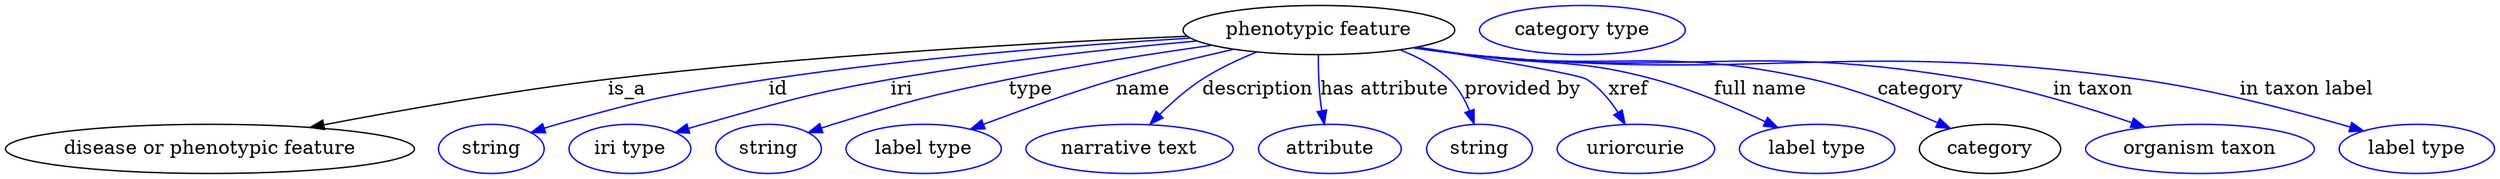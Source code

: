 digraph {
	graph [bb="0,0,1811.4,123"];
	node [label="\N"];
	"phenotypic feature"	[height=0.5,
		label="phenotypic feature",
		pos="954.84,105",
		width=2.7442];
	"disease or phenotypic feature"	[height=0.5,
		pos="148.84,18",
		width=4.1344];
	"phenotypic feature" -> "disease or phenotypic feature"	[label=is_a,
		lp="453.84,61.5",
		pos="e,222.09,33.724 859.17,100.43 755.56,95.877 585.54,86.423 439.84,69 369.35,60.571 289.96,46.63 231.94,35.606"];
	id	[color=blue,
		height=0.5,
		label=string,
		pos="353.84,18",
		width=1.0652];
	"phenotypic feature" -> id	[color=blue,
		label=id,
		lp="563.84,61.5",
		pos="e,382.83,29.954 861.57,99.025 780.67,93.941 660.59,84.548 556.84,69 487.18,58.562 469.62,55.131 401.84,36 398.73,35.124 395.54,34.151 \
392.34,33.129",
		style=solid];
	iri	[color=blue,
		height=0.5,
		label="iri type",
		pos="454.84,18",
		width=1.2277];
	"phenotypic feature" -> iri	[color=blue,
		label=iri,
		lp="653.84,61.5",
		pos="e,488.15,29.879 866.51,96.918 804.49,91.233 719.74,82.035 645.84,69 584.16,58.121 569.19,52.747 508.84,36 505.26,35.009 501.57,33.941 \
497.87,32.84",
		style=solid];
	type	[color=blue,
		height=0.5,
		label=string,
		pos="555.84,18",
		width=1.0652];
	"phenotypic feature" -> type	[color=blue,
		label=type,
		lp="745.84,61.5",
		pos="e,584.78,29.944 877.17,93.87 833.66,87.706 778.52,79.084 729.84,69 672.73,57.17 658.54,53.27 602.84,36 600.08,35.145 597.24,34.225 \
594.4,33.271",
		style=solid];
	name	[color=blue,
		height=0.5,
		label="label type",
		pos="668.84,18",
		width=1.5707];
	"phenotypic feature" -> name	[color=blue,
		label=name,
		lp="827.84,61.5",
		pos="e,702.76,32.403 892.92,90.872 866.52,84.859 835.49,77.239 807.84,69 775.44,59.349 739.55,46.381 712.36,36.07",
		style=solid];
	description	[color=blue,
		height=0.5,
		label="narrative text",
		pos="818.84,18",
		width=2.0943];
	"phenotypic feature" -> description	[color=blue,
		label=description,
		lp="910.34,61.5",
		pos="e,833.09,36.011 909.09,88.911 895.89,83.582 881.83,76.908 869.84,69 859.11,61.925 848.71,52.383 840.13,43.532",
		style=solid];
	"has attribute"	[color=blue,
		height=0.5,
		label=attribute,
		pos="963.84,18",
		width=1.4443];
	"phenotypic feature" -> "has attribute"	[color=blue,
		label="has attribute",
		lp="1002.8,61.5",
		pos="e,959.22,35.966 954.32,86.814 954.24,77.14 954.5,64.858 955.84,54 956.17,51.309 956.62,48.522 957.14,45.749",
		style=solid];
	"provided by"	[color=blue,
		height=0.5,
		label=string,
		pos="1071.8,18",
		width=1.0652];
	"phenotypic feature" -> "provided by"	[color=blue,
		label="provided by",
		lp="1103.3,61.5",
		pos="e,1067.9,36.312 1014.3,90.389 1027.1,85.309 1039.8,78.392 1049.8,69 1056.5,62.743 1061.3,54.117 1064.6,45.79",
		style=solid];
	xref	[color=blue,
		height=0.5,
		label=uriorcurie,
		pos="1185.8,18",
		width=1.5887];
	"phenotypic feature" -> xref	[color=blue,
		label=xref,
		lp="1180.3,61.5",
		pos="e,1177.9,36.061 1026.3,92.468 1079.7,83.635 1144.4,72.403 1149.8,69 1159.2,63.099 1166.9,53.797 1172.7,44.808",
		style=solid];
	"full name"	[color=blue,
		height=0.5,
		label="label type",
		pos="1317.8,18",
		width=1.5707];
	"phenotypic feature" -> "full name"	[color=blue,
		label="full name",
		lp="1276.3,61.5",
		pos="e,1289.3,33.556 1026.3,92.505 1038.5,90.614 1051,88.714 1062.8,87 1123.2,78.259 1140,84.95 1198.8,69 1227,61.374 1257.2,48.589 1280.2,\
37.856",
		style=solid];
	category	[height=0.5,
		pos="1443.8,18",
		width=1.4263];
	"phenotypic feature" -> category	[color=blue,
		label=category,
		lp="1393.3,61.5",
		pos="e,1414.9,32.975 1024.4,92.159 1037.2,90.243 1050.4,88.423 1062.8,87 1174,74.293 1204.7,93.34 1313.8,69 1345.8,61.884 1380.2,48.335 \
1405.6,37.134",
		style=solid];
	"in taxon"	[color=blue,
		height=0.5,
		label="organism taxon",
		pos="1596.8,18",
		width=2.3109];
	"phenotypic feature" -> "in taxon"	[color=blue,
		label="in taxon",
		lp="1518.8,61.5",
		pos="e,1556.7,33.901 1023.5,92.057 1036.6,90.115 1050.1,88.313 1062.8,87 1224.8,70.314 1268.3,96.426 1428.8,69 1469.3,62.08 1513.9,48.549 \
1546.9,37.307",
		style=solid];
	"in taxon label"	[color=blue,
		height=0.5,
		label="label type",
		pos="1754.8,18",
		width=1.5707];
	"phenotypic feature" -> "in taxon label"	[color=blue,
		label="in taxon label",
		lp="1674.3,61.5",
		pos="e,1716,31.147 1023.2,91.972 1036.3,90.025 1050,88.243 1062.8,87 1279.3,66.054 1336.4,98.612 1551.8,69 1605.5,61.627 1665.6,45.865 \
1706.3,33.996",
		style=solid];
	"named thing_category"	[color=blue,
		height=0.5,
		label="category type",
		pos="1146.8,105",
		width=2.0762];
}
